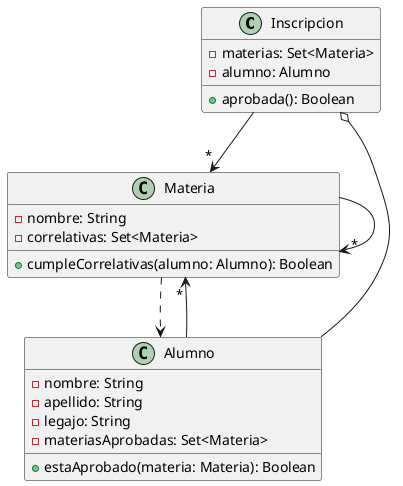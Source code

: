@startuml
'https://plantuml.com/class-diagram

Inscripcion --> " * " Materia
Inscripcion o-- Alumno
Materia ..> Alumno
Materia --> " * " Materia
Alumno --> " * " Materia

class Inscripcion {
    - materias: Set<Materia>
    - alumno: Alumno
    + aprobada(): Boolean
}

class Materia {
    - nombre: String
    - correlativas: Set<Materia>
    + cumpleCorrelativas(alumno: Alumno): Boolean
}

class Alumno {
    - nombre: String
    - apellido: String
    - legajo: String
    - materiasAprobadas: Set<Materia>
    + estaAprobado(materia: Materia): Boolean
}


@enduml